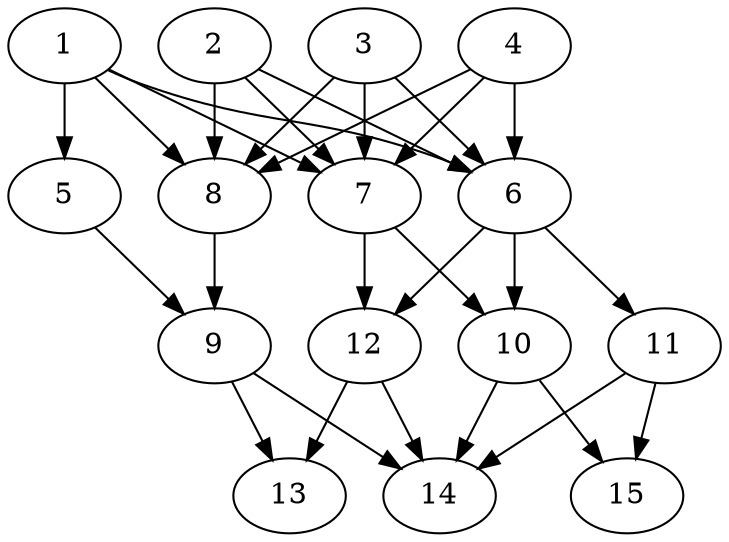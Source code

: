 // DAG automatically generated by daggen at Thu Oct  3 13:59:26 2019
// ./daggen --dot -n 15 --ccr 0.4 --fat 0.7 --regular 0.7 --density 0.9 --mindata 5242880 --maxdata 52428800 
digraph G {
  1 [size="43476480", alpha="0.04", expect_size="17390592"] 
  1 -> 5 [size ="17390592"]
  1 -> 6 [size ="17390592"]
  1 -> 7 [size ="17390592"]
  1 -> 8 [size ="17390592"]
  2 [size="98777600", alpha="0.02", expect_size="39511040"] 
  2 -> 6 [size ="39511040"]
  2 -> 7 [size ="39511040"]
  2 -> 8 [size ="39511040"]
  3 [size="16276480", alpha="0.08", expect_size="6510592"] 
  3 -> 6 [size ="6510592"]
  3 -> 7 [size ="6510592"]
  3 -> 8 [size ="6510592"]
  4 [size="28057600", alpha="0.05", expect_size="11223040"] 
  4 -> 6 [size ="11223040"]
  4 -> 7 [size ="11223040"]
  4 -> 8 [size ="11223040"]
  5 [size="59783680", alpha="0.06", expect_size="23913472"] 
  5 -> 9 [size ="23913472"]
  6 [size="91863040", alpha="0.02", expect_size="36745216"] 
  6 -> 10 [size ="36745216"]
  6 -> 11 [size ="36745216"]
  6 -> 12 [size ="36745216"]
  7 [size="124456960", alpha="0.16", expect_size="49782784"] 
  7 -> 10 [size ="49782784"]
  7 -> 12 [size ="49782784"]
  8 [size="16581120", alpha="0.05", expect_size="6632448"] 
  8 -> 9 [size ="6632448"]
  9 [size="66086400", alpha="0.03", expect_size="26434560"] 
  9 -> 13 [size ="26434560"]
  9 -> 14 [size ="26434560"]
  10 [size="78343680", alpha="0.04", expect_size="31337472"] 
  10 -> 14 [size ="31337472"]
  10 -> 15 [size ="31337472"]
  11 [size="120217600", alpha="0.12", expect_size="48087040"] 
  11 -> 14 [size ="48087040"]
  11 -> 15 [size ="48087040"]
  12 [size="24015360", alpha="0.11", expect_size="9606144"] 
  12 -> 13 [size ="9606144"]
  12 -> 14 [size ="9606144"]
  13 [size="36275200", alpha="0.08", expect_size="14510080"] 
  14 [size="83059200", alpha="0.11", expect_size="33223680"] 
  15 [size="110072320", alpha="0.02", expect_size="44028928"] 
}
